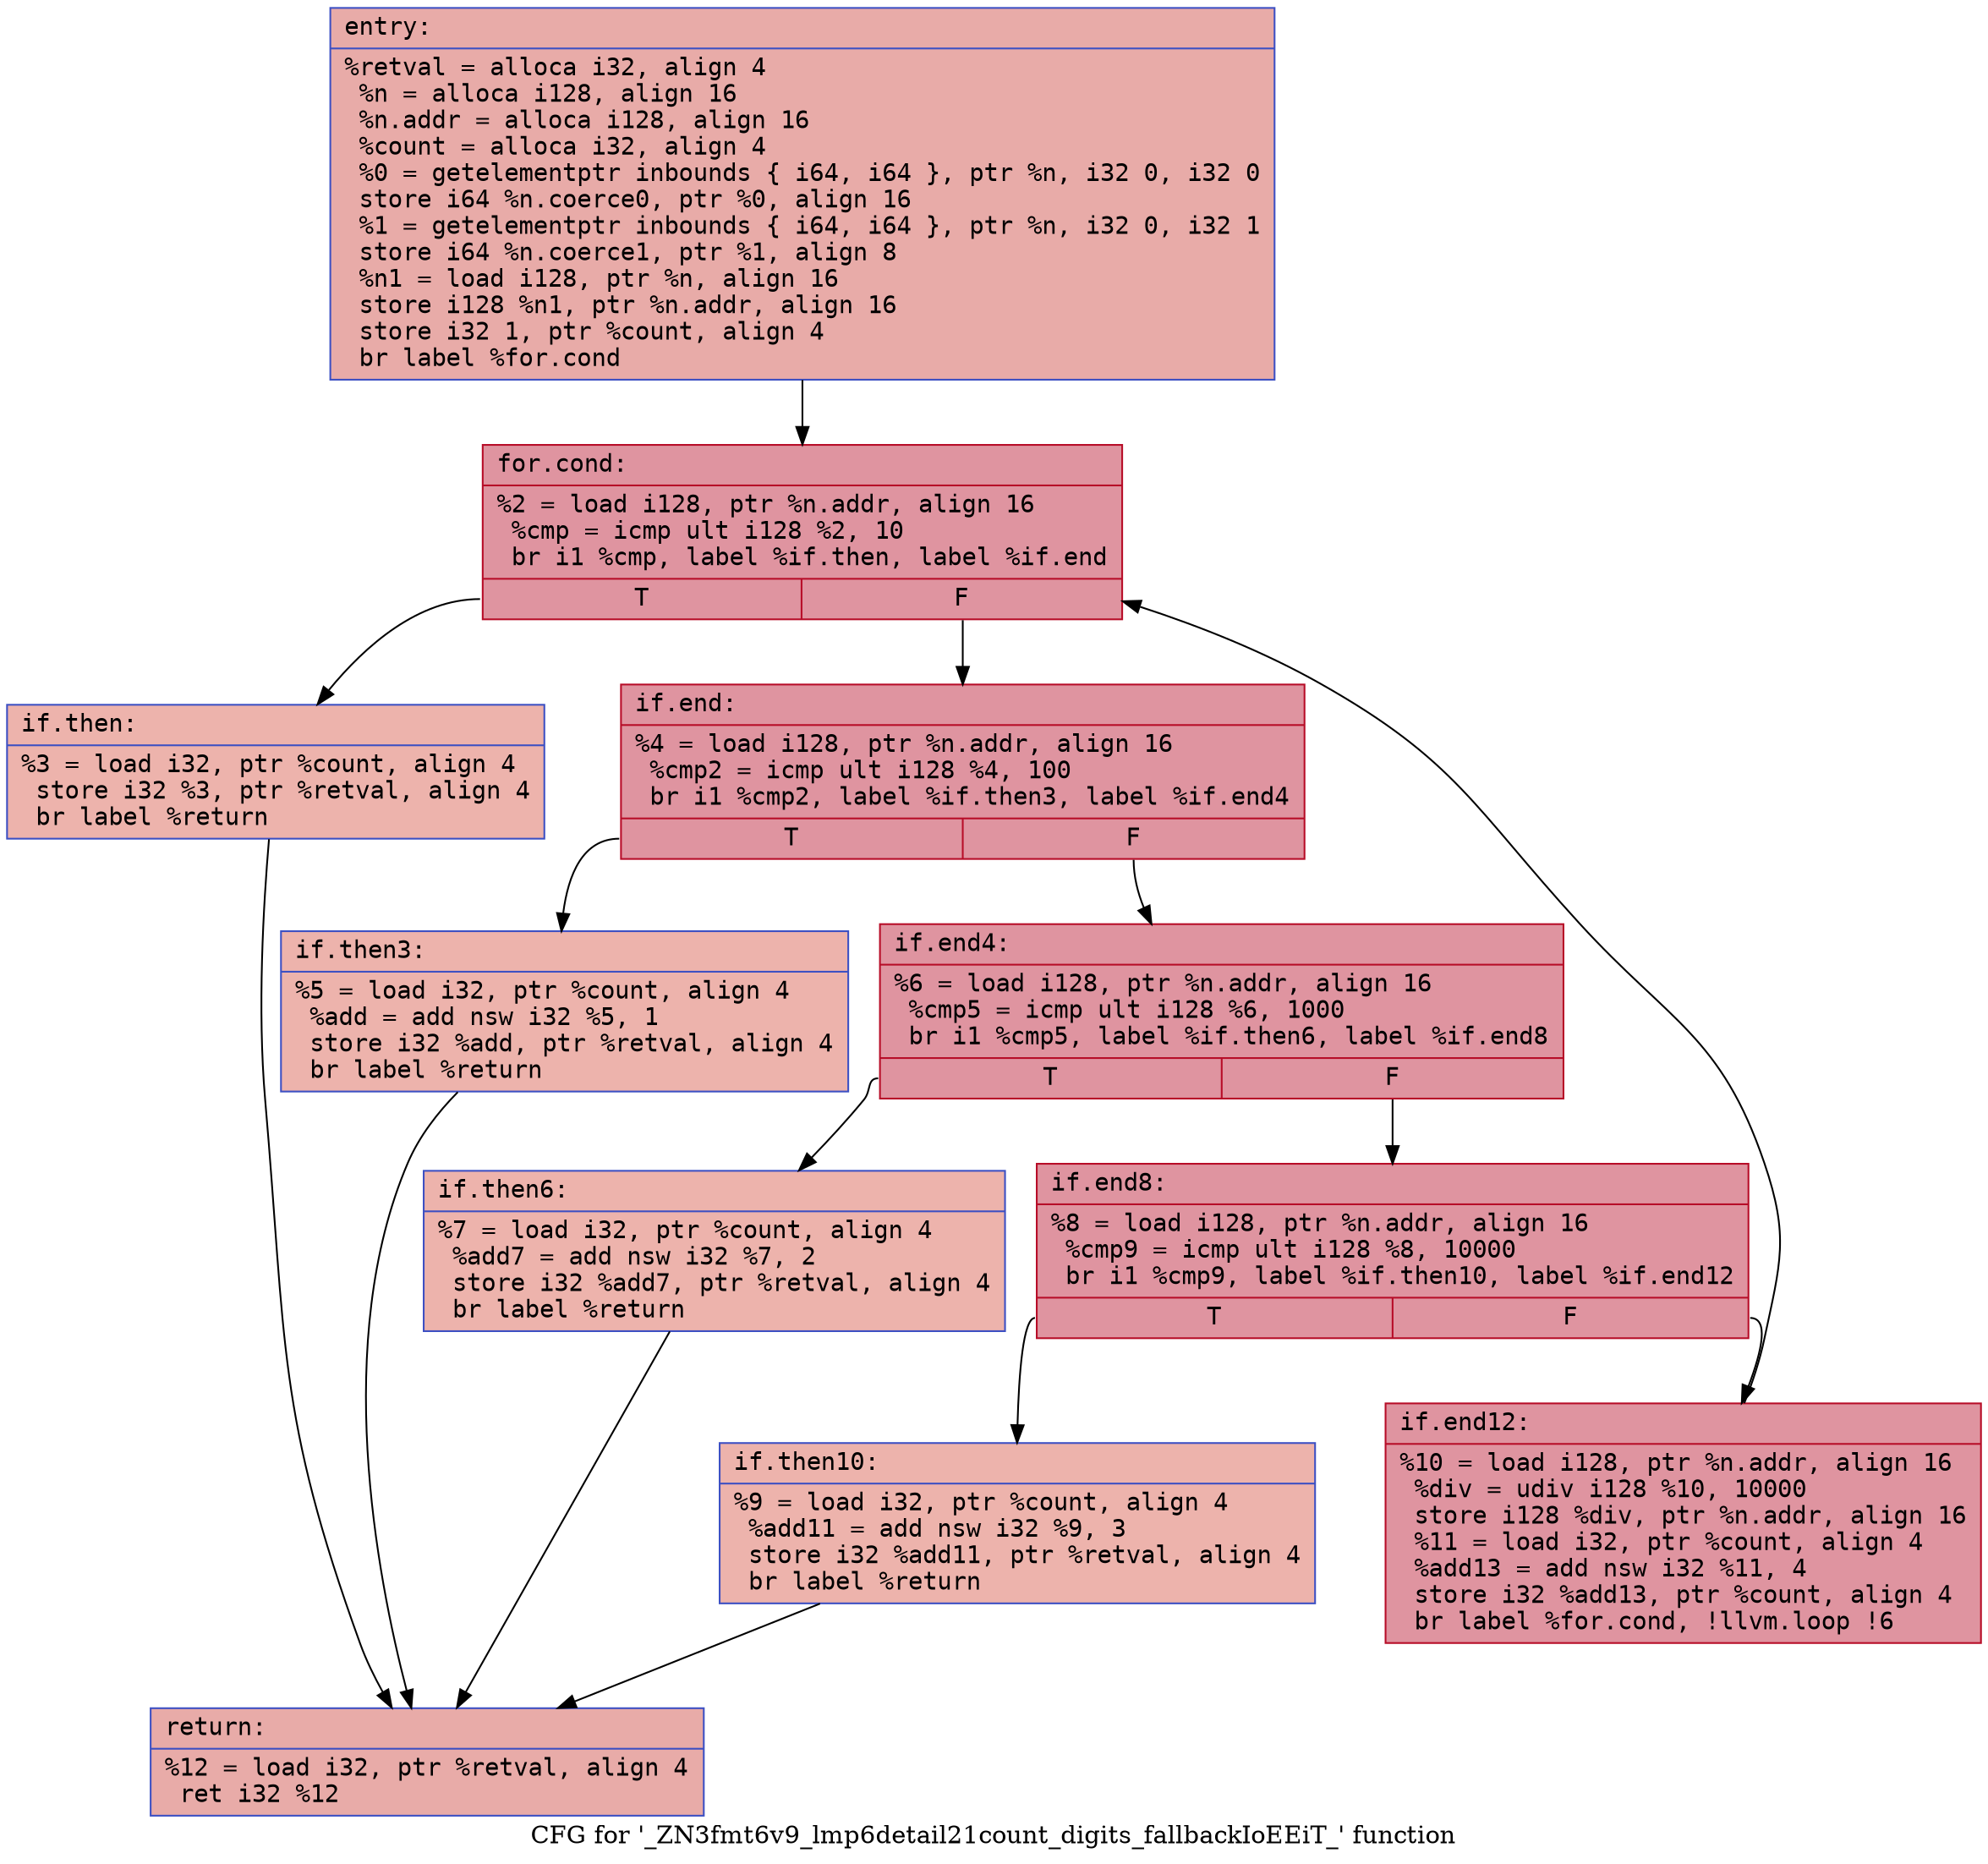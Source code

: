 digraph "CFG for '_ZN3fmt6v9_lmp6detail21count_digits_fallbackIoEEiT_' function" {
	label="CFG for '_ZN3fmt6v9_lmp6detail21count_digits_fallbackIoEEiT_' function";

	Node0x55fec30ce390 [shape=record,color="#3d50c3ff", style=filled, fillcolor="#cc403a70" fontname="Courier",label="{entry:\l|  %retval = alloca i32, align 4\l  %n = alloca i128, align 16\l  %n.addr = alloca i128, align 16\l  %count = alloca i32, align 4\l  %0 = getelementptr inbounds \{ i64, i64 \}, ptr %n, i32 0, i32 0\l  store i64 %n.coerce0, ptr %0, align 16\l  %1 = getelementptr inbounds \{ i64, i64 \}, ptr %n, i32 0, i32 1\l  store i64 %n.coerce1, ptr %1, align 8\l  %n1 = load i128, ptr %n, align 16\l  store i128 %n1, ptr %n.addr, align 16\l  store i32 1, ptr %count, align 4\l  br label %for.cond\l}"];
	Node0x55fec30ce390 -> Node0x55fec30cea60[tooltip="entry -> for.cond\nProbability 100.00%" ];
	Node0x55fec30cea60 [shape=record,color="#b70d28ff", style=filled, fillcolor="#b70d2870" fontname="Courier",label="{for.cond:\l|  %2 = load i128, ptr %n.addr, align 16\l  %cmp = icmp ult i128 %2, 10\l  br i1 %cmp, label %if.then, label %if.end\l|{<s0>T|<s1>F}}"];
	Node0x55fec30cea60:s0 -> Node0x55fec30cec80[tooltip="for.cond -> if.then\nProbability 3.12%" ];
	Node0x55fec30cea60:s1 -> Node0x55fec30cecf0[tooltip="for.cond -> if.end\nProbability 96.88%" ];
	Node0x55fec30cec80 [shape=record,color="#3d50c3ff", style=filled, fillcolor="#d6524470" fontname="Courier",label="{if.then:\l|  %3 = load i32, ptr %count, align 4\l  store i32 %3, ptr %retval, align 4\l  br label %return\l}"];
	Node0x55fec30cec80 -> Node0x55fec30cef30[tooltip="if.then -> return\nProbability 100.00%" ];
	Node0x55fec30cecf0 [shape=record,color="#b70d28ff", style=filled, fillcolor="#b70d2870" fontname="Courier",label="{if.end:\l|  %4 = load i128, ptr %n.addr, align 16\l  %cmp2 = icmp ult i128 %4, 100\l  br i1 %cmp2, label %if.then3, label %if.end4\l|{<s0>T|<s1>F}}"];
	Node0x55fec30cecf0:s0 -> Node0x55fec30cf2e0[tooltip="if.end -> if.then3\nProbability 3.12%" ];
	Node0x55fec30cecf0:s1 -> Node0x55fec30cf360[tooltip="if.end -> if.end4\nProbability 96.88%" ];
	Node0x55fec30cf2e0 [shape=record,color="#3d50c3ff", style=filled, fillcolor="#d6524470" fontname="Courier",label="{if.then3:\l|  %5 = load i32, ptr %count, align 4\l  %add = add nsw i32 %5, 1\l  store i32 %add, ptr %retval, align 4\l  br label %return\l}"];
	Node0x55fec30cf2e0 -> Node0x55fec30cef30[tooltip="if.then3 -> return\nProbability 100.00%" ];
	Node0x55fec30cf360 [shape=record,color="#b70d28ff", style=filled, fillcolor="#b70d2870" fontname="Courier",label="{if.end4:\l|  %6 = load i128, ptr %n.addr, align 16\l  %cmp5 = icmp ult i128 %6, 1000\l  br i1 %cmp5, label %if.then6, label %if.end8\l|{<s0>T|<s1>F}}"];
	Node0x55fec30cf360:s0 -> Node0x55fec30cf860[tooltip="if.end4 -> if.then6\nProbability 3.12%" ];
	Node0x55fec30cf360:s1 -> Node0x55fec30cf8e0[tooltip="if.end4 -> if.end8\nProbability 96.88%" ];
	Node0x55fec30cf860 [shape=record,color="#3d50c3ff", style=filled, fillcolor="#d6524470" fontname="Courier",label="{if.then6:\l|  %7 = load i32, ptr %count, align 4\l  %add7 = add nsw i32 %7, 2\l  store i32 %add7, ptr %retval, align 4\l  br label %return\l}"];
	Node0x55fec30cf860 -> Node0x55fec30cef30[tooltip="if.then6 -> return\nProbability 100.00%" ];
	Node0x55fec30cf8e0 [shape=record,color="#b70d28ff", style=filled, fillcolor="#b70d2870" fontname="Courier",label="{if.end8:\l|  %8 = load i128, ptr %n.addr, align 16\l  %cmp9 = icmp ult i128 %8, 10000\l  br i1 %cmp9, label %if.then10, label %if.end12\l|{<s0>T|<s1>F}}"];
	Node0x55fec30cf8e0:s0 -> Node0x55fec30cfde0[tooltip="if.end8 -> if.then10\nProbability 3.12%" ];
	Node0x55fec30cf8e0:s1 -> Node0x55fec30cfe60[tooltip="if.end8 -> if.end12\nProbability 96.88%" ];
	Node0x55fec30cfde0 [shape=record,color="#3d50c3ff", style=filled, fillcolor="#d6524470" fontname="Courier",label="{if.then10:\l|  %9 = load i32, ptr %count, align 4\l  %add11 = add nsw i32 %9, 3\l  store i32 %add11, ptr %retval, align 4\l  br label %return\l}"];
	Node0x55fec30cfde0 -> Node0x55fec30cef30[tooltip="if.then10 -> return\nProbability 100.00%" ];
	Node0x55fec30cfe60 [shape=record,color="#b70d28ff", style=filled, fillcolor="#b70d2870" fontname="Courier",label="{if.end12:\l|  %10 = load i128, ptr %n.addr, align 16\l  %div = udiv i128 %10, 10000\l  store i128 %div, ptr %n.addr, align 16\l  %11 = load i32, ptr %count, align 4\l  %add13 = add nsw i32 %11, 4\l  store i32 %add13, ptr %count, align 4\l  br label %for.cond, !llvm.loop !6\l}"];
	Node0x55fec30cfe60 -> Node0x55fec30cea60[tooltip="if.end12 -> for.cond\nProbability 100.00%" ];
	Node0x55fec30cef30 [shape=record,color="#3d50c3ff", style=filled, fillcolor="#cc403a70" fontname="Courier",label="{return:\l|  %12 = load i32, ptr %retval, align 4\l  ret i32 %12\l}"];
}

